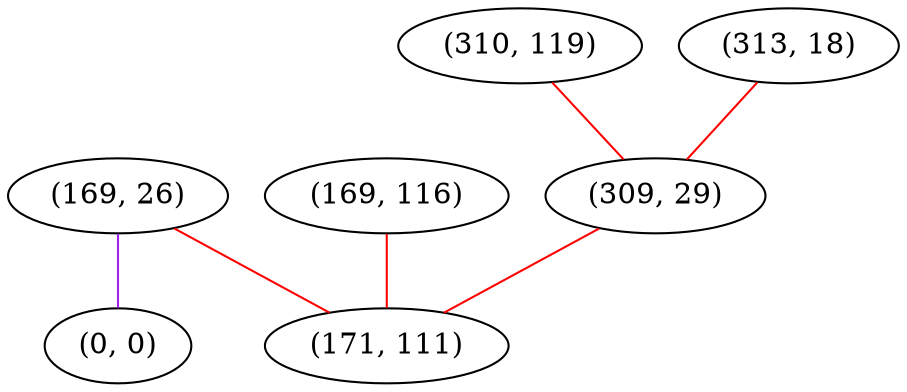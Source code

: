 graph "" {
"(169, 26)";
"(0, 0)";
"(310, 119)";
"(169, 116)";
"(313, 18)";
"(309, 29)";
"(171, 111)";
"(169, 26)" -- "(171, 111)"  [color=red, key=0, weight=1];
"(169, 26)" -- "(0, 0)"  [color=purple, key=0, weight=4];
"(310, 119)" -- "(309, 29)"  [color=red, key=0, weight=1];
"(169, 116)" -- "(171, 111)"  [color=red, key=0, weight=1];
"(313, 18)" -- "(309, 29)"  [color=red, key=0, weight=1];
"(309, 29)" -- "(171, 111)"  [color=red, key=0, weight=1];
}
